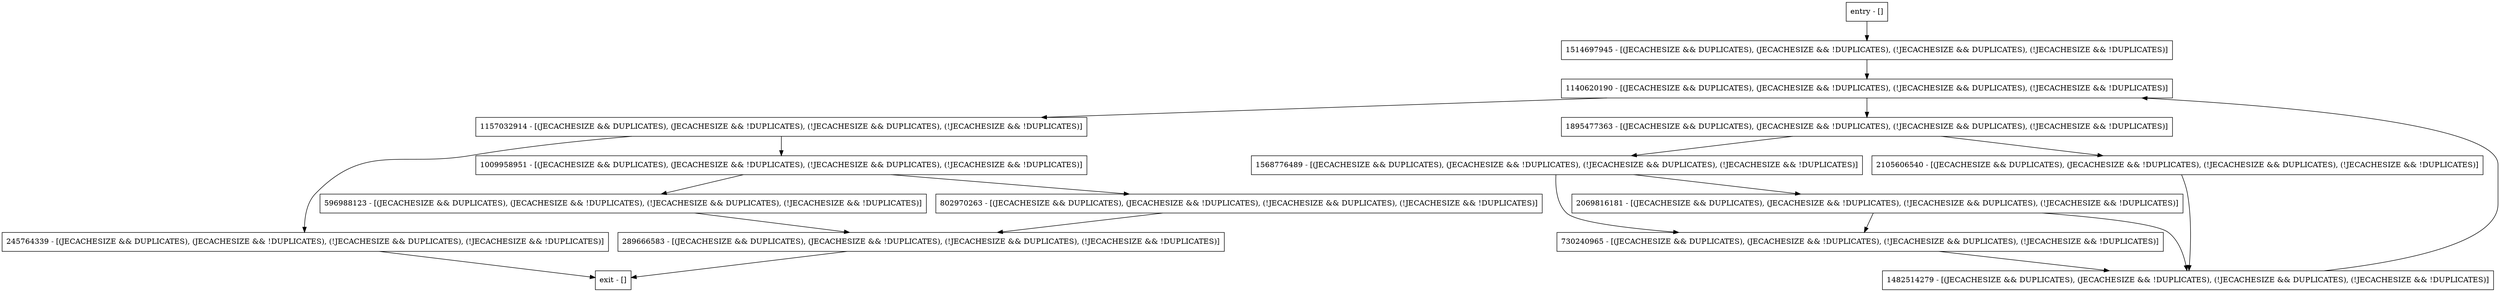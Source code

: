 digraph getMinExpiration {
node [shape=record];
1157032914 [label="1157032914 - [(JECACHESIZE && DUPLICATES), (JECACHESIZE && !DUPLICATES), (!JECACHESIZE && DUPLICATES), (!JECACHESIZE && !DUPLICATES)]"];
2069816181 [label="2069816181 - [(JECACHESIZE && DUPLICATES), (JECACHESIZE && !DUPLICATES), (!JECACHESIZE && DUPLICATES), (!JECACHESIZE && !DUPLICATES)]"];
245764339 [label="245764339 - [(JECACHESIZE && DUPLICATES), (JECACHESIZE && !DUPLICATES), (!JECACHESIZE && DUPLICATES), (!JECACHESIZE && !DUPLICATES)]"];
1009958951 [label="1009958951 - [(JECACHESIZE && DUPLICATES), (JECACHESIZE && !DUPLICATES), (!JECACHESIZE && DUPLICATES), (!JECACHESIZE && !DUPLICATES)]"];
1895477363 [label="1895477363 - [(JECACHESIZE && DUPLICATES), (JECACHESIZE && !DUPLICATES), (!JECACHESIZE && DUPLICATES), (!JECACHESIZE && !DUPLICATES)]"];
2105606540 [label="2105606540 - [(JECACHESIZE && DUPLICATES), (JECACHESIZE && !DUPLICATES), (!JECACHESIZE && DUPLICATES), (!JECACHESIZE && !DUPLICATES)]"];
entry [label="entry - []"];
exit [label="exit - []"];
1482514279 [label="1482514279 - [(JECACHESIZE && DUPLICATES), (JECACHESIZE && !DUPLICATES), (!JECACHESIZE && DUPLICATES), (!JECACHESIZE && !DUPLICATES)]"];
1568776489 [label="1568776489 - [(JECACHESIZE && DUPLICATES), (JECACHESIZE && !DUPLICATES), (!JECACHESIZE && DUPLICATES), (!JECACHESIZE && !DUPLICATES)]"];
1514697945 [label="1514697945 - [(JECACHESIZE && DUPLICATES), (JECACHESIZE && !DUPLICATES), (!JECACHESIZE && DUPLICATES), (!JECACHESIZE && !DUPLICATES)]"];
289666583 [label="289666583 - [(JECACHESIZE && DUPLICATES), (JECACHESIZE && !DUPLICATES), (!JECACHESIZE && DUPLICATES), (!JECACHESIZE && !DUPLICATES)]"];
596988123 [label="596988123 - [(JECACHESIZE && DUPLICATES), (JECACHESIZE && !DUPLICATES), (!JECACHESIZE && DUPLICATES), (!JECACHESIZE && !DUPLICATES)]"];
1140620190 [label="1140620190 - [(JECACHESIZE && DUPLICATES), (JECACHESIZE && !DUPLICATES), (!JECACHESIZE && DUPLICATES), (!JECACHESIZE && !DUPLICATES)]"];
802970263 [label="802970263 - [(JECACHESIZE && DUPLICATES), (JECACHESIZE && !DUPLICATES), (!JECACHESIZE && DUPLICATES), (!JECACHESIZE && !DUPLICATES)]"];
730240965 [label="730240965 - [(JECACHESIZE && DUPLICATES), (JECACHESIZE && !DUPLICATES), (!JECACHESIZE && DUPLICATES), (!JECACHESIZE && !DUPLICATES)]"];
entry;
exit;
1157032914 -> 245764339;
1157032914 -> 1009958951;
2069816181 -> 1482514279;
2069816181 -> 730240965;
245764339 -> exit;
1009958951 -> 596988123;
1009958951 -> 802970263;
1895477363 -> 1568776489;
1895477363 -> 2105606540;
2105606540 -> 1482514279;
entry -> 1514697945;
1482514279 -> 1140620190;
1568776489 -> 2069816181;
1568776489 -> 730240965;
1514697945 -> 1140620190;
289666583 -> exit;
596988123 -> 289666583;
1140620190 -> 1157032914;
1140620190 -> 1895477363;
802970263 -> 289666583;
730240965 -> 1482514279;
}
